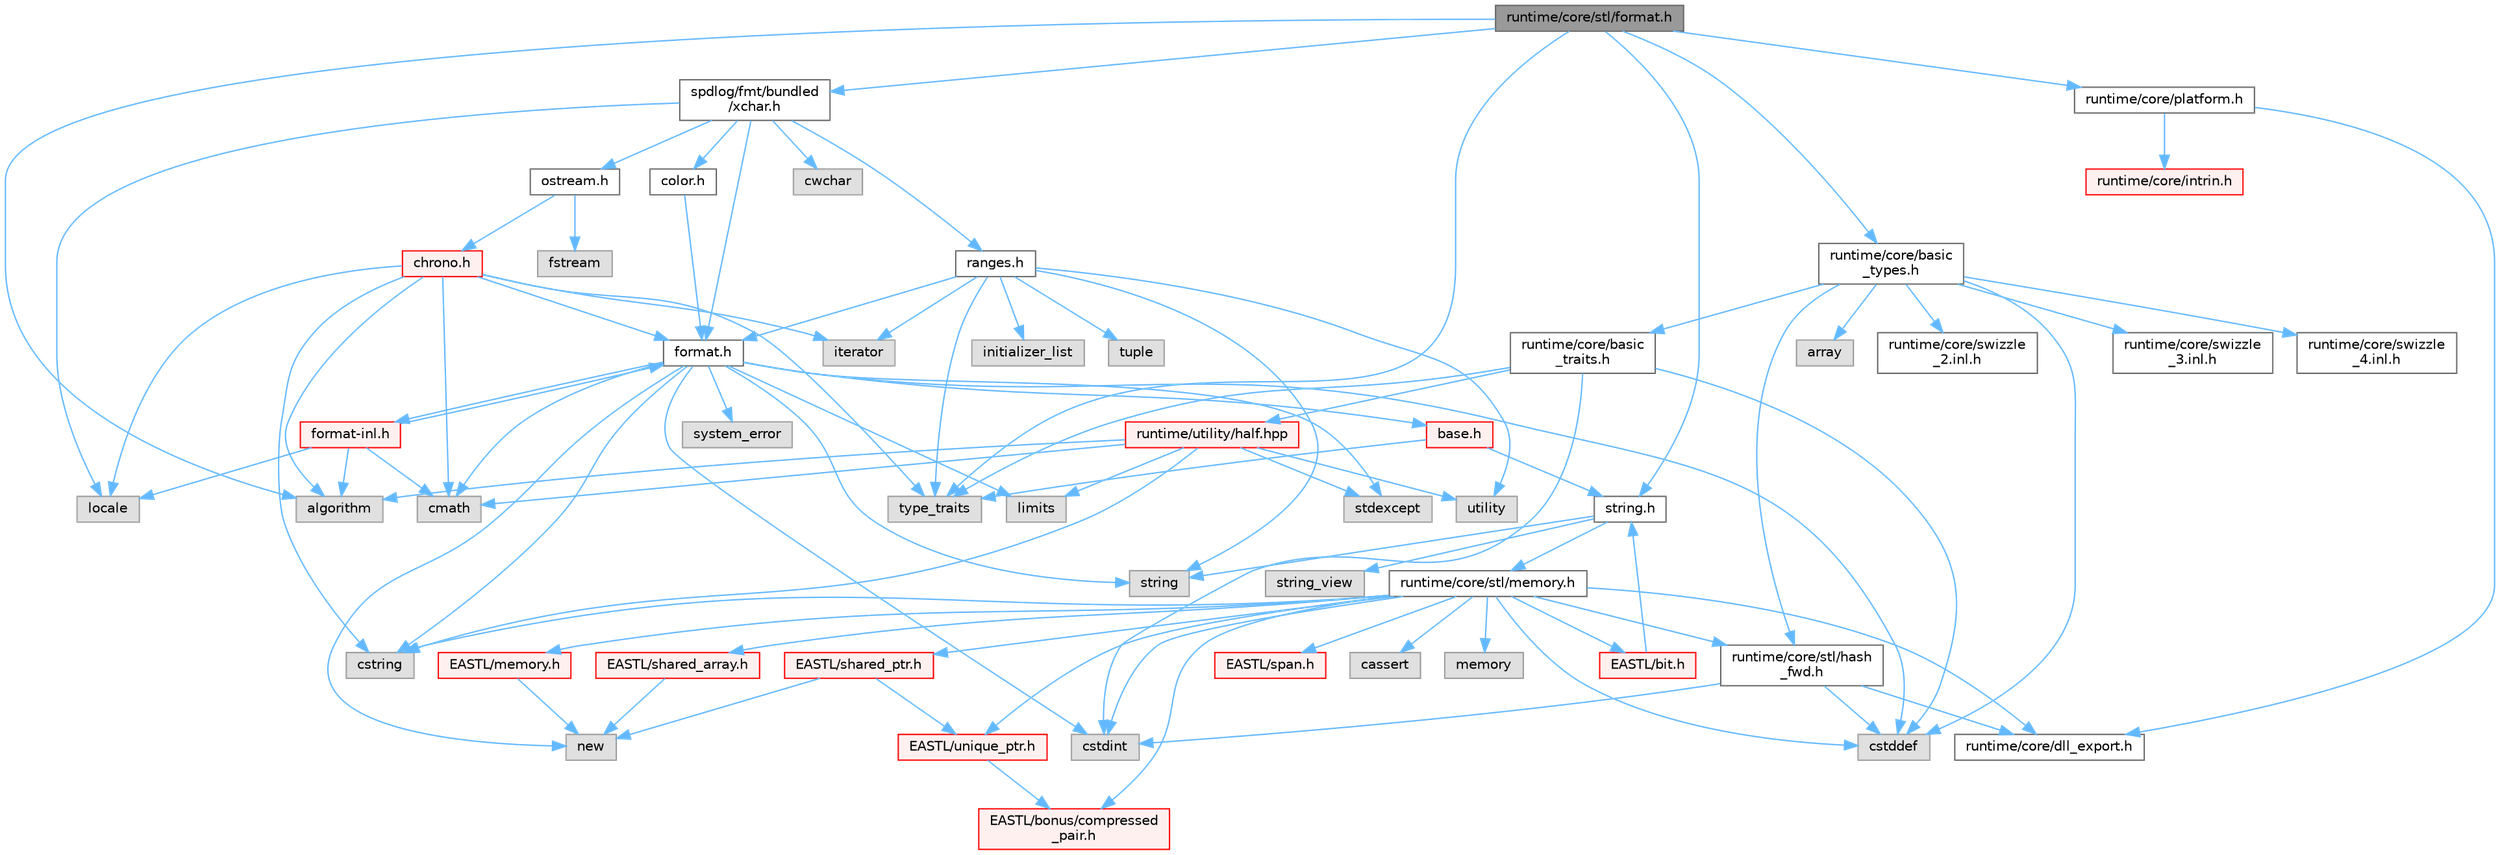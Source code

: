 digraph "runtime/core/stl/format.h"
{
 // LATEX_PDF_SIZE
  bgcolor="transparent";
  edge [fontname=Helvetica,fontsize=10,labelfontname=Helvetica,labelfontsize=10];
  node [fontname=Helvetica,fontsize=10,shape=box,height=0.2,width=0.4];
  Node1 [id="Node000001",label="runtime/core/stl/format.h",height=0.2,width=0.4,color="gray40", fillcolor="grey60", style="filled", fontcolor="black",tooltip=" "];
  Node1 -> Node2 [id="edge1_Node000001_Node000002",color="steelblue1",style="solid",tooltip=" "];
  Node2 [id="Node000002",label="type_traits",height=0.2,width=0.4,color="grey60", fillcolor="#E0E0E0", style="filled",tooltip=" "];
  Node1 -> Node3 [id="edge2_Node000001_Node000003",color="steelblue1",style="solid",tooltip=" "];
  Node3 [id="Node000003",label="algorithm",height=0.2,width=0.4,color="grey60", fillcolor="#E0E0E0", style="filled",tooltip=" "];
  Node1 -> Node4 [id="edge3_Node000001_Node000004",color="steelblue1",style="solid",tooltip=" "];
  Node4 [id="Node000004",label="spdlog/fmt/bundled\l/xchar.h",height=0.2,width=0.4,color="grey40", fillcolor="white", style="filled",URL="$bundled_2xchar_8h.html",tooltip=" "];
  Node4 -> Node5 [id="edge4_Node000004_Node000005",color="steelblue1",style="solid",tooltip=" "];
  Node5 [id="Node000005",label="color.h",height=0.2,width=0.4,color="grey40", fillcolor="white", style="filled",URL="$spdlog_2include_2spdlog_2fmt_2bundled_2color_8h.html",tooltip=" "];
  Node5 -> Node6 [id="edge5_Node000005_Node000006",color="steelblue1",style="solid",tooltip=" "];
  Node6 [id="Node000006",label="format.h",height=0.2,width=0.4,color="grey40", fillcolor="white", style="filled",URL="$spdlog_2include_2spdlog_2fmt_2bundled_2format_8h.html",tooltip=" "];
  Node6 -> Node7 [id="edge6_Node000006_Node000007",color="steelblue1",style="solid",tooltip=" "];
  Node7 [id="Node000007",label="base.h",height=0.2,width=0.4,color="red", fillcolor="#FFF0F0", style="filled",URL="$base_8h.html",tooltip=" "];
  Node7 -> Node10 [id="edge7_Node000007_Node000010",color="steelblue1",style="solid",tooltip=" "];
  Node10 [id="Node000010",label="string.h",height=0.2,width=0.4,color="grey40", fillcolor="white", style="filled",URL="$string_8h.html",tooltip=" "];
  Node10 -> Node11 [id="edge8_Node000010_Node000011",color="steelblue1",style="solid",tooltip=" "];
  Node11 [id="Node000011",label="string",height=0.2,width=0.4,color="grey60", fillcolor="#E0E0E0", style="filled",tooltip=" "];
  Node10 -> Node12 [id="edge9_Node000010_Node000012",color="steelblue1",style="solid",tooltip=" "];
  Node12 [id="Node000012",label="string_view",height=0.2,width=0.4,color="grey60", fillcolor="#E0E0E0", style="filled",tooltip=" "];
  Node10 -> Node13 [id="edge10_Node000010_Node000013",color="steelblue1",style="solid",tooltip=" "];
  Node13 [id="Node000013",label="runtime/core/stl/memory.h",height=0.2,width=0.4,color="grey40", fillcolor="white", style="filled",URL="$core_2stl_2memory_8h.html",tooltip=" "];
  Node13 -> Node14 [id="edge11_Node000013_Node000014",color="steelblue1",style="solid",tooltip=" "];
  Node14 [id="Node000014",label="cstddef",height=0.2,width=0.4,color="grey60", fillcolor="#E0E0E0", style="filled",tooltip=" "];
  Node13 -> Node15 [id="edge12_Node000013_Node000015",color="steelblue1",style="solid",tooltip=" "];
  Node15 [id="Node000015",label="cstdint",height=0.2,width=0.4,color="grey60", fillcolor="#E0E0E0", style="filled",tooltip=" "];
  Node13 -> Node16 [id="edge13_Node000013_Node000016",color="steelblue1",style="solid",tooltip=" "];
  Node16 [id="Node000016",label="cassert",height=0.2,width=0.4,color="grey60", fillcolor="#E0E0E0", style="filled",tooltip=" "];
  Node13 -> Node17 [id="edge14_Node000013_Node000017",color="steelblue1",style="solid",tooltip=" "];
  Node17 [id="Node000017",label="memory",height=0.2,width=0.4,color="grey60", fillcolor="#E0E0E0", style="filled",tooltip=" "];
  Node13 -> Node18 [id="edge15_Node000013_Node000018",color="steelblue1",style="solid",tooltip=" "];
  Node18 [id="Node000018",label="cstring",height=0.2,width=0.4,color="grey60", fillcolor="#E0E0E0", style="filled",tooltip=" "];
  Node13 -> Node19 [id="edge16_Node000013_Node000019",color="steelblue1",style="solid",tooltip=" "];
  Node19 [id="Node000019",label="EASTL/bit.h",height=0.2,width=0.4,color="red", fillcolor="#FFF0F0", style="filled",URL="$bit_8h.html",tooltip=" "];
  Node19 -> Node10 [id="edge17_Node000019_Node000010",color="steelblue1",style="solid",tooltip=" "];
  Node13 -> Node39 [id="edge18_Node000013_Node000039",color="steelblue1",style="solid",tooltip=" "];
  Node39 [id="Node000039",label="EASTL/memory.h",height=0.2,width=0.4,color="red", fillcolor="#FFF0F0", style="filled",URL="$_e_a_s_t_l_2include_2_e_a_s_t_l_2memory_8h.html",tooltip=" "];
  Node39 -> Node54 [id="edge19_Node000039_Node000054",color="steelblue1",style="solid",tooltip=" "];
  Node54 [id="Node000054",label="new",height=0.2,width=0.4,color="grey60", fillcolor="#E0E0E0", style="filled",tooltip=" "];
  Node13 -> Node67 [id="edge20_Node000013_Node000067",color="steelblue1",style="solid",tooltip=" "];
  Node67 [id="Node000067",label="EASTL/shared_array.h",height=0.2,width=0.4,color="red", fillcolor="#FFF0F0", style="filled",URL="$shared__array_8h.html",tooltip=" "];
  Node67 -> Node54 [id="edge21_Node000067_Node000054",color="steelblue1",style="solid",tooltip=" "];
  Node13 -> Node69 [id="edge22_Node000013_Node000069",color="steelblue1",style="solid",tooltip=" "];
  Node69 [id="Node000069",label="EASTL/unique_ptr.h",height=0.2,width=0.4,color="red", fillcolor="#FFF0F0", style="filled",URL="$unique__ptr_8h.html",tooltip=" "];
  Node69 -> Node70 [id="edge23_Node000069_Node000070",color="steelblue1",style="solid",tooltip=" "];
  Node70 [id="Node000070",label="EASTL/bonus/compressed\l_pair.h",height=0.2,width=0.4,color="red", fillcolor="#FFF0F0", style="filled",URL="$compressed__pair_8h.html",tooltip=" "];
  Node13 -> Node72 [id="edge24_Node000013_Node000072",color="steelblue1",style="solid",tooltip=" "];
  Node72 [id="Node000072",label="EASTL/shared_ptr.h",height=0.2,width=0.4,color="red", fillcolor="#FFF0F0", style="filled",URL="$shared__ptr_8h.html",tooltip=" "];
  Node72 -> Node69 [id="edge25_Node000072_Node000069",color="steelblue1",style="solid",tooltip=" "];
  Node72 -> Node54 [id="edge26_Node000072_Node000054",color="steelblue1",style="solid",tooltip=" "];
  Node13 -> Node152 [id="edge27_Node000013_Node000152",color="steelblue1",style="solid",tooltip=" "];
  Node152 [id="Node000152",label="EASTL/span.h",height=0.2,width=0.4,color="red", fillcolor="#FFF0F0", style="filled",URL="$span_8h.html",tooltip=" "];
  Node13 -> Node70 [id="edge28_Node000013_Node000070",color="steelblue1",style="solid",tooltip=" "];
  Node13 -> Node155 [id="edge29_Node000013_Node000155",color="steelblue1",style="solid",tooltip=" "];
  Node155 [id="Node000155",label="runtime/core/dll_export.h",height=0.2,width=0.4,color="grey40", fillcolor="white", style="filled",URL="$dll__export_8h.html",tooltip=" "];
  Node13 -> Node156 [id="edge30_Node000013_Node000156",color="steelblue1",style="solid",tooltip=" "];
  Node156 [id="Node000156",label="runtime/core/stl/hash\l_fwd.h",height=0.2,width=0.4,color="grey40", fillcolor="white", style="filled",URL="$hash__fwd_8h.html",tooltip=" "];
  Node156 -> Node14 [id="edge31_Node000156_Node000014",color="steelblue1",style="solid",tooltip=" "];
  Node156 -> Node15 [id="edge32_Node000156_Node000015",color="steelblue1",style="solid",tooltip=" "];
  Node156 -> Node155 [id="edge33_Node000156_Node000155",color="steelblue1",style="solid",tooltip=" "];
  Node7 -> Node2 [id="edge34_Node000007_Node000002",color="steelblue1",style="solid",tooltip=" "];
  Node6 -> Node157 [id="edge35_Node000006_Node000157",color="steelblue1",style="solid",tooltip=" "];
  Node157 [id="Node000157",label="cmath",height=0.2,width=0.4,color="grey60", fillcolor="#E0E0E0", style="filled",tooltip=" "];
  Node6 -> Node14 [id="edge36_Node000006_Node000014",color="steelblue1",style="solid",tooltip=" "];
  Node6 -> Node15 [id="edge37_Node000006_Node000015",color="steelblue1",style="solid",tooltip=" "];
  Node6 -> Node18 [id="edge38_Node000006_Node000018",color="steelblue1",style="solid",tooltip=" "];
  Node6 -> Node158 [id="edge39_Node000006_Node000158",color="steelblue1",style="solid",tooltip=" "];
  Node158 [id="Node000158",label="limits",height=0.2,width=0.4,color="grey60", fillcolor="#E0E0E0", style="filled",tooltip=" "];
  Node6 -> Node54 [id="edge40_Node000006_Node000054",color="steelblue1",style="solid",tooltip=" "];
  Node6 -> Node159 [id="edge41_Node000006_Node000159",color="steelblue1",style="solid",tooltip=" "];
  Node159 [id="Node000159",label="stdexcept",height=0.2,width=0.4,color="grey60", fillcolor="#E0E0E0", style="filled",tooltip=" "];
  Node6 -> Node11 [id="edge42_Node000006_Node000011",color="steelblue1",style="solid",tooltip=" "];
  Node6 -> Node160 [id="edge43_Node000006_Node000160",color="steelblue1",style="solid",tooltip=" "];
  Node160 [id="Node000160",label="system_error",height=0.2,width=0.4,color="grey60", fillcolor="#E0E0E0", style="filled",tooltip=" "];
  Node6 -> Node161 [id="edge44_Node000006_Node000161",color="steelblue1",style="solid",tooltip=" "];
  Node161 [id="Node000161",label="format-inl.h",height=0.2,width=0.4,color="red", fillcolor="#FFF0F0", style="filled",URL="$format-inl_8h.html",tooltip=" "];
  Node161 -> Node3 [id="edge45_Node000161_Node000003",color="steelblue1",style="solid",tooltip=" "];
  Node161 -> Node157 [id="edge46_Node000161_Node000157",color="steelblue1",style="solid",tooltip=" "];
  Node161 -> Node6 [id="edge47_Node000161_Node000006",color="steelblue1",style="solid",tooltip=" "];
  Node161 -> Node165 [id="edge48_Node000161_Node000165",color="steelblue1",style="solid",tooltip=" "];
  Node165 [id="Node000165",label="locale",height=0.2,width=0.4,color="grey60", fillcolor="#E0E0E0", style="filled",tooltip=" "];
  Node4 -> Node6 [id="edge49_Node000004_Node000006",color="steelblue1",style="solid",tooltip=" "];
  Node4 -> Node166 [id="edge50_Node000004_Node000166",color="steelblue1",style="solid",tooltip=" "];
  Node166 [id="Node000166",label="ostream.h",height=0.2,width=0.4,color="grey40", fillcolor="white", style="filled",URL="$ostream_8h.html",tooltip=" "];
  Node166 -> Node167 [id="edge51_Node000166_Node000167",color="steelblue1",style="solid",tooltip=" "];
  Node167 [id="Node000167",label="fstream",height=0.2,width=0.4,color="grey60", fillcolor="#E0E0E0", style="filled",tooltip=" "];
  Node166 -> Node168 [id="edge52_Node000166_Node000168",color="steelblue1",style="solid",tooltip=" "];
  Node168 [id="Node000168",label="chrono.h",height=0.2,width=0.4,color="red", fillcolor="#FFF0F0", style="filled",URL="$spdlog_2include_2spdlog_2fmt_2bundled_2chrono_8h.html",tooltip=" "];
  Node168 -> Node3 [id="edge53_Node000168_Node000003",color="steelblue1",style="solid",tooltip=" "];
  Node168 -> Node157 [id="edge54_Node000168_Node000157",color="steelblue1",style="solid",tooltip=" "];
  Node168 -> Node18 [id="edge55_Node000168_Node000018",color="steelblue1",style="solid",tooltip=" "];
  Node168 -> Node171 [id="edge56_Node000168_Node000171",color="steelblue1",style="solid",tooltip=" "];
  Node171 [id="Node000171",label="iterator",height=0.2,width=0.4,color="grey60", fillcolor="#E0E0E0", style="filled",tooltip=" "];
  Node168 -> Node165 [id="edge57_Node000168_Node000165",color="steelblue1",style="solid",tooltip=" "];
  Node168 -> Node2 [id="edge58_Node000168_Node000002",color="steelblue1",style="solid",tooltip=" "];
  Node168 -> Node6 [id="edge59_Node000168_Node000006",color="steelblue1",style="solid",tooltip=" "];
  Node4 -> Node173 [id="edge60_Node000004_Node000173",color="steelblue1",style="solid",tooltip=" "];
  Node173 [id="Node000173",label="ranges.h",height=0.2,width=0.4,color="grey40", fillcolor="white", style="filled",URL="$bundled_2ranges_8h.html",tooltip=" "];
  Node173 -> Node174 [id="edge61_Node000173_Node000174",color="steelblue1",style="solid",tooltip=" "];
  Node174 [id="Node000174",label="initializer_list",height=0.2,width=0.4,color="grey60", fillcolor="#E0E0E0", style="filled",tooltip=" "];
  Node173 -> Node171 [id="edge62_Node000173_Node000171",color="steelblue1",style="solid",tooltip=" "];
  Node173 -> Node11 [id="edge63_Node000173_Node000011",color="steelblue1",style="solid",tooltip=" "];
  Node173 -> Node175 [id="edge64_Node000173_Node000175",color="steelblue1",style="solid",tooltip=" "];
  Node175 [id="Node000175",label="tuple",height=0.2,width=0.4,color="grey60", fillcolor="#E0E0E0", style="filled",tooltip=" "];
  Node173 -> Node2 [id="edge65_Node000173_Node000002",color="steelblue1",style="solid",tooltip=" "];
  Node173 -> Node64 [id="edge66_Node000173_Node000064",color="steelblue1",style="solid",tooltip=" "];
  Node64 [id="Node000064",label="utility",height=0.2,width=0.4,color="grey60", fillcolor="#E0E0E0", style="filled",tooltip=" "];
  Node173 -> Node6 [id="edge67_Node000173_Node000006",color="steelblue1",style="solid",tooltip=" "];
  Node4 -> Node176 [id="edge68_Node000004_Node000176",color="steelblue1",style="solid",tooltip=" "];
  Node176 [id="Node000176",label="cwchar",height=0.2,width=0.4,color="grey60", fillcolor="#E0E0E0", style="filled",tooltip=" "];
  Node4 -> Node165 [id="edge69_Node000004_Node000165",color="steelblue1",style="solid",tooltip=" "];
  Node1 -> Node177 [id="edge70_Node000001_Node000177",color="steelblue1",style="solid",tooltip=" "];
  Node177 [id="Node000177",label="runtime/core/basic\l_types.h",height=0.2,width=0.4,color="grey40", fillcolor="white", style="filled",URL="$basic__types_8h.html",tooltip=" "];
  Node177 -> Node14 [id="edge71_Node000177_Node000014",color="steelblue1",style="solid",tooltip=" "];
  Node177 -> Node154 [id="edge72_Node000177_Node000154",color="steelblue1",style="solid",tooltip=" "];
  Node154 [id="Node000154",label="array",height=0.2,width=0.4,color="grey60", fillcolor="#E0E0E0", style="filled",tooltip=" "];
  Node177 -> Node156 [id="edge73_Node000177_Node000156",color="steelblue1",style="solid",tooltip=" "];
  Node177 -> Node178 [id="edge74_Node000177_Node000178",color="steelblue1",style="solid",tooltip=" "];
  Node178 [id="Node000178",label="runtime/core/basic\l_traits.h",height=0.2,width=0.4,color="grey40", fillcolor="white", style="filled",URL="$basic__traits_8h.html",tooltip=" "];
  Node178 -> Node15 [id="edge75_Node000178_Node000015",color="steelblue1",style="solid",tooltip=" "];
  Node178 -> Node14 [id="edge76_Node000178_Node000014",color="steelblue1",style="solid",tooltip=" "];
  Node178 -> Node2 [id="edge77_Node000178_Node000002",color="steelblue1",style="solid",tooltip=" "];
  Node178 -> Node179 [id="edge78_Node000178_Node000179",color="steelblue1",style="solid",tooltip=" "];
  Node179 [id="Node000179",label="runtime/utility/half.hpp",height=0.2,width=0.4,color="red", fillcolor="#FFF0F0", style="filled",URL="$half_8hpp.html",tooltip=" "];
  Node179 -> Node64 [id="edge79_Node000179_Node000064",color="steelblue1",style="solid",tooltip=" "];
  Node179 -> Node3 [id="edge80_Node000179_Node000003",color="steelblue1",style="solid",tooltip=" "];
  Node179 -> Node158 [id="edge81_Node000179_Node000158",color="steelblue1",style="solid",tooltip=" "];
  Node179 -> Node159 [id="edge82_Node000179_Node000159",color="steelblue1",style="solid",tooltip=" "];
  Node179 -> Node157 [id="edge83_Node000179_Node000157",color="steelblue1",style="solid",tooltip=" "];
  Node179 -> Node18 [id="edge84_Node000179_Node000018",color="steelblue1",style="solid",tooltip=" "];
  Node177 -> Node182 [id="edge85_Node000177_Node000182",color="steelblue1",style="solid",tooltip=" "];
  Node182 [id="Node000182",label="runtime/core/swizzle\l_2.inl.h",height=0.2,width=0.4,color="grey40", fillcolor="white", style="filled",URL="$core_2swizzle__2_8inl_8h.html",tooltip=" "];
  Node177 -> Node183 [id="edge86_Node000177_Node000183",color="steelblue1",style="solid",tooltip=" "];
  Node183 [id="Node000183",label="runtime/core/swizzle\l_3.inl.h",height=0.2,width=0.4,color="grey40", fillcolor="white", style="filled",URL="$core_2swizzle__3_8inl_8h.html",tooltip=" "];
  Node177 -> Node184 [id="edge87_Node000177_Node000184",color="steelblue1",style="solid",tooltip=" "];
  Node184 [id="Node000184",label="runtime/core/swizzle\l_4.inl.h",height=0.2,width=0.4,color="grey40", fillcolor="white", style="filled",URL="$core_2swizzle__4_8inl_8h.html",tooltip=" "];
  Node1 -> Node10 [id="edge88_Node000001_Node000010",color="steelblue1",style="solid",tooltip=" "];
  Node1 -> Node185 [id="edge89_Node000001_Node000185",color="steelblue1",style="solid",tooltip=" "];
  Node185 [id="Node000185",label="runtime/core/platform.h",height=0.2,width=0.4,color="grey40", fillcolor="white", style="filled",URL="$core_2_platform_8h.html",tooltip=" "];
  Node185 -> Node155 [id="edge90_Node000185_Node000155",color="steelblue1",style="solid",tooltip=" "];
  Node185 -> Node186 [id="edge91_Node000185_Node000186",color="steelblue1",style="solid",tooltip=" "];
  Node186 [id="Node000186",label="runtime/core/intrin.h",height=0.2,width=0.4,color="red", fillcolor="#FFF0F0", style="filled",URL="$intrin_8h.html",tooltip=" "];
}
